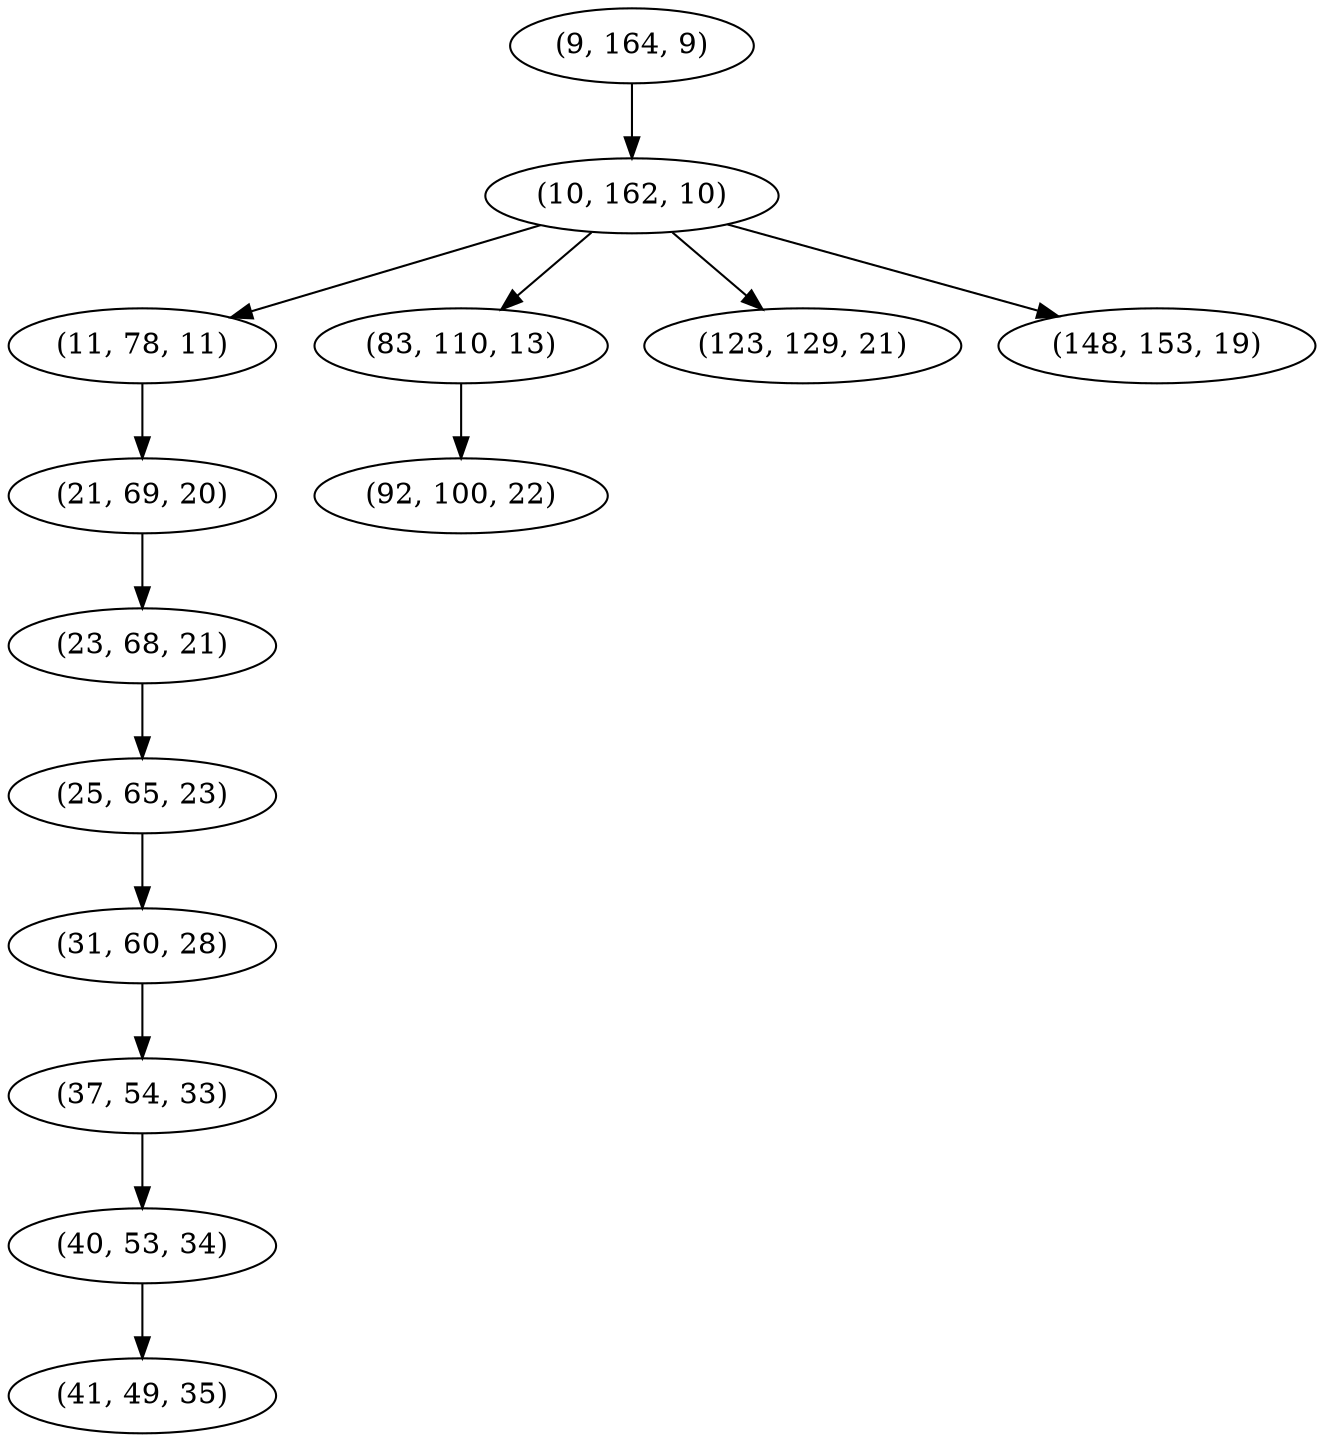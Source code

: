 digraph tree {
    "(9, 164, 9)";
    "(10, 162, 10)";
    "(11, 78, 11)";
    "(21, 69, 20)";
    "(23, 68, 21)";
    "(25, 65, 23)";
    "(31, 60, 28)";
    "(37, 54, 33)";
    "(40, 53, 34)";
    "(41, 49, 35)";
    "(83, 110, 13)";
    "(92, 100, 22)";
    "(123, 129, 21)";
    "(148, 153, 19)";
    "(9, 164, 9)" -> "(10, 162, 10)";
    "(10, 162, 10)" -> "(11, 78, 11)";
    "(10, 162, 10)" -> "(83, 110, 13)";
    "(10, 162, 10)" -> "(123, 129, 21)";
    "(10, 162, 10)" -> "(148, 153, 19)";
    "(11, 78, 11)" -> "(21, 69, 20)";
    "(21, 69, 20)" -> "(23, 68, 21)";
    "(23, 68, 21)" -> "(25, 65, 23)";
    "(25, 65, 23)" -> "(31, 60, 28)";
    "(31, 60, 28)" -> "(37, 54, 33)";
    "(37, 54, 33)" -> "(40, 53, 34)";
    "(40, 53, 34)" -> "(41, 49, 35)";
    "(83, 110, 13)" -> "(92, 100, 22)";
}
